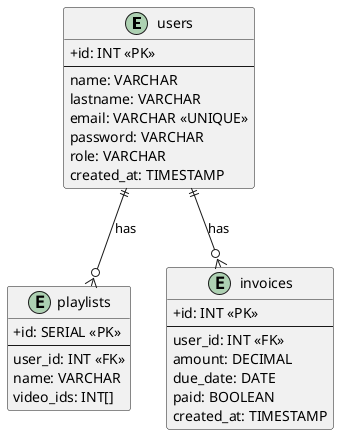 @startuml
' Diagrama de Entidad-Relación para las bases de datos de StreamFlow

' Ocultar la sombra de las cajas y ajustar la apariencia
skinparam shadowing false
skinparam handwritten false
skinparam classAttributeIconSize 0

' --- Definición de Entidades (Tablas) ---

' Tabla para el User-Service (MySQL)
entity "users" as Users {
  + id: INT <<PK>>
  --
  name: VARCHAR
  lastname: VARCHAR
  email: VARCHAR <<UNIQUE>>
  password: VARCHAR
  role: VARCHAR
  created_at: TIMESTAMP
}

' Tabla para el Playlist-Service (PostgreSQL)
entity "playlists" as Playlists {
  + id: SERIAL <<PK>>
  --
  user_id: INT <<FK>>
  name: VARCHAR
  video_ids: INT[]
}

' Tabla para el Billing-Service (MariaDB)
entity "invoices" as Invoices {
  + id: INT <<PK>>
  --
  user_id: INT <<FK>>
  amount: DECIMAL
  due_date: DATE
  paid: BOOLEAN
  created_at: TIMESTAMP
}

' --- Definición de Relaciones ---

' Un usuario puede tener muchas playlists
Users ||--o{ Playlists : "has"

' Un usuario puede tener muchas facturas
Users ||--o{ Invoices : "has"

@enduml
